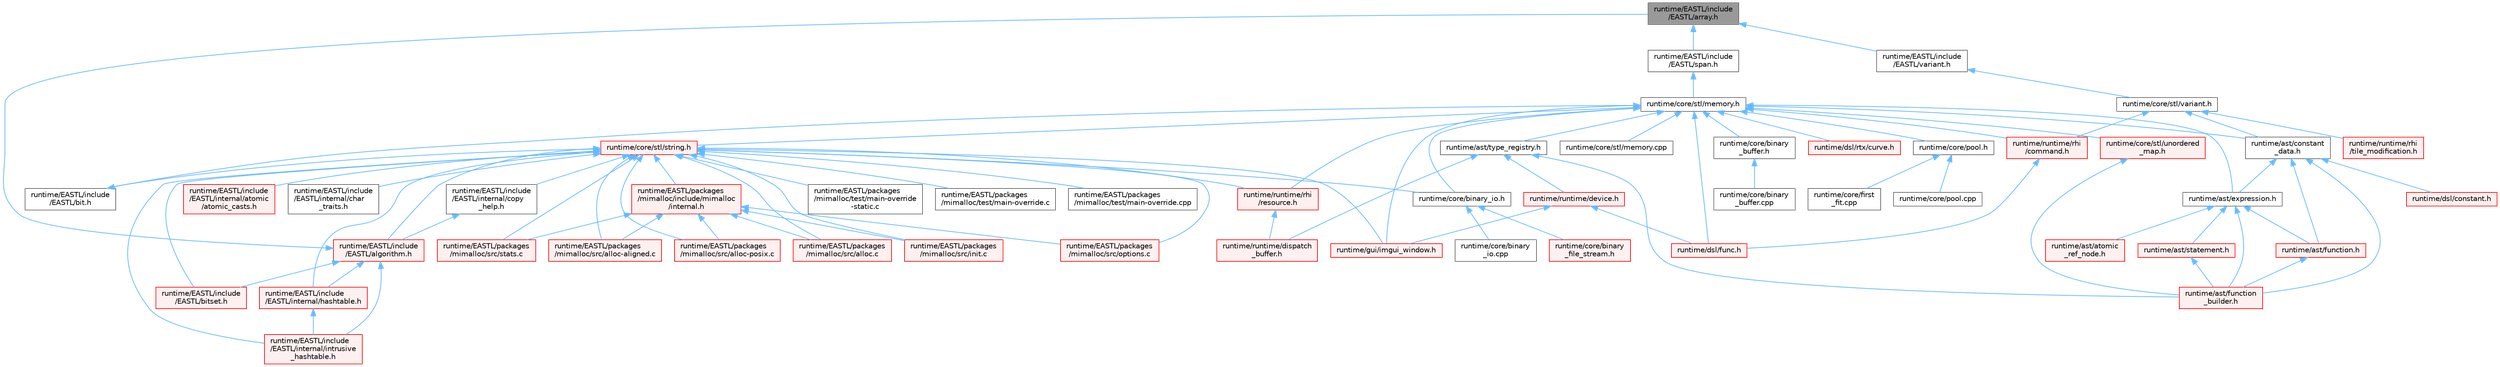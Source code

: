 digraph "runtime/EASTL/include/EASTL/array.h"
{
 // LATEX_PDF_SIZE
  bgcolor="transparent";
  edge [fontname=Helvetica,fontsize=10,labelfontname=Helvetica,labelfontsize=10];
  node [fontname=Helvetica,fontsize=10,shape=box,height=0.2,width=0.4];
  Node1 [id="Node000001",label="runtime/EASTL/include\l/EASTL/array.h",height=0.2,width=0.4,color="gray40", fillcolor="grey60", style="filled", fontcolor="black",tooltip=" "];
  Node1 -> Node2 [id="edge79_Node000001_Node000002",dir="back",color="steelblue1",style="solid",tooltip=" "];
  Node2 [id="Node000002",label="runtime/EASTL/include\l/EASTL/span.h",height=0.2,width=0.4,color="grey40", fillcolor="white", style="filled",URL="$span_8h.html",tooltip=" "];
  Node2 -> Node3 [id="edge80_Node000002_Node000003",dir="back",color="steelblue1",style="solid",tooltip=" "];
  Node3 [id="Node000003",label="runtime/core/stl/memory.h",height=0.2,width=0.4,color="grey40", fillcolor="white", style="filled",URL="$core_2stl_2memory_8h.html",tooltip=" "];
  Node3 -> Node4 [id="edge81_Node000003_Node000004",dir="back",color="steelblue1",style="solid",tooltip=" "];
  Node4 [id="Node000004",label="runtime/ast/constant\l_data.h",height=0.2,width=0.4,color="grey40", fillcolor="white", style="filled",URL="$constant__data_8h.html",tooltip=" "];
  Node4 -> Node5 [id="edge82_Node000004_Node000005",dir="back",color="steelblue1",style="solid",tooltip=" "];
  Node5 [id="Node000005",label="runtime/ast/expression.h",height=0.2,width=0.4,color="grey40", fillcolor="white", style="filled",URL="$expression_8h.html",tooltip=" "];
  Node5 -> Node6 [id="edge83_Node000005_Node000006",dir="back",color="steelblue1",style="solid",tooltip=" "];
  Node6 [id="Node000006",label="runtime/ast/atomic\l_ref_node.h",height=0.2,width=0.4,color="red", fillcolor="#FFF0F0", style="filled",URL="$atomic__ref__node_8h.html",tooltip=" "];
  Node5 -> Node26 [id="edge84_Node000005_Node000026",dir="back",color="steelblue1",style="solid",tooltip=" "];
  Node26 [id="Node000026",label="runtime/ast/function.h",height=0.2,width=0.4,color="red", fillcolor="#FFF0F0", style="filled",URL="$ast_2function_8h.html",tooltip=" "];
  Node26 -> Node28 [id="edge85_Node000026_Node000028",dir="back",color="steelblue1",style="solid",tooltip=" "];
  Node28 [id="Node000028",label="runtime/ast/function\l_builder.h",height=0.2,width=0.4,color="red", fillcolor="#FFF0F0", style="filled",URL="$function__builder_8h.html",tooltip=" "];
  Node5 -> Node28 [id="edge86_Node000005_Node000028",dir="back",color="steelblue1",style="solid",tooltip=" "];
  Node5 -> Node55 [id="edge87_Node000005_Node000055",dir="back",color="steelblue1",style="solid",tooltip=" "];
  Node55 [id="Node000055",label="runtime/ast/statement.h",height=0.2,width=0.4,color="red", fillcolor="#FFF0F0", style="filled",URL="$statement_8h.html",tooltip=" "];
  Node55 -> Node28 [id="edge88_Node000055_Node000028",dir="back",color="steelblue1",style="solid",tooltip=" "];
  Node4 -> Node26 [id="edge89_Node000004_Node000026",dir="back",color="steelblue1",style="solid",tooltip=" "];
  Node4 -> Node28 [id="edge90_Node000004_Node000028",dir="back",color="steelblue1",style="solid",tooltip=" "];
  Node4 -> Node30 [id="edge91_Node000004_Node000030",dir="back",color="steelblue1",style="solid",tooltip=" "];
  Node30 [id="Node000030",label="runtime/dsl/constant.h",height=0.2,width=0.4,color="red", fillcolor="#FFF0F0", style="filled",URL="$constant_8h.html",tooltip=" "];
  Node3 -> Node5 [id="edge92_Node000003_Node000005",dir="back",color="steelblue1",style="solid",tooltip=" "];
  Node3 -> Node56 [id="edge93_Node000003_Node000056",dir="back",color="steelblue1",style="solid",tooltip=" "];
  Node56 [id="Node000056",label="runtime/ast/type_registry.h",height=0.2,width=0.4,color="grey40", fillcolor="white", style="filled",URL="$type__registry_8h.html",tooltip=" "];
  Node56 -> Node28 [id="edge94_Node000056_Node000028",dir="back",color="steelblue1",style="solid",tooltip=" "];
  Node56 -> Node46 [id="edge95_Node000056_Node000046",dir="back",color="steelblue1",style="solid",tooltip=" "];
  Node46 [id="Node000046",label="runtime/runtime/device.h",height=0.2,width=0.4,color="red", fillcolor="#FFF0F0", style="filled",URL="$device_8h.html",tooltip=" "];
  Node46 -> Node9 [id="edge96_Node000046_Node000009",dir="back",color="steelblue1",style="solid",tooltip=" "];
  Node9 [id="Node000009",label="runtime/dsl/func.h",height=0.2,width=0.4,color="red", fillcolor="#FFF0F0", style="filled",URL="$func_8h.html",tooltip=" "];
  Node46 -> Node47 [id="edge97_Node000046_Node000047",dir="back",color="steelblue1",style="solid",tooltip=" "];
  Node47 [id="Node000047",label="runtime/gui/imgui_window.h",height=0.2,width=0.4,color="red", fillcolor="#FFF0F0", style="filled",URL="$imgui__window_8h.html",tooltip=" "];
  Node56 -> Node48 [id="edge98_Node000056_Node000048",dir="back",color="steelblue1",style="solid",tooltip=" "];
  Node48 [id="Node000048",label="runtime/runtime/dispatch\l_buffer.h",height=0.2,width=0.4,color="red", fillcolor="#FFF0F0", style="filled",URL="$dispatch__buffer_8h.html",tooltip=" "];
  Node3 -> Node57 [id="edge99_Node000003_Node000057",dir="back",color="steelblue1",style="solid",tooltip=" "];
  Node57 [id="Node000057",label="runtime/core/binary\l_buffer.h",height=0.2,width=0.4,color="grey40", fillcolor="white", style="filled",URL="$binary__buffer_8h.html",tooltip=" "];
  Node57 -> Node58 [id="edge100_Node000057_Node000058",dir="back",color="steelblue1",style="solid",tooltip=" "];
  Node58 [id="Node000058",label="runtime/core/binary\l_buffer.cpp",height=0.2,width=0.4,color="grey40", fillcolor="white", style="filled",URL="$binary__buffer_8cpp.html",tooltip=" "];
  Node3 -> Node59 [id="edge101_Node000003_Node000059",dir="back",color="steelblue1",style="solid",tooltip=" "];
  Node59 [id="Node000059",label="runtime/core/binary_io.h",height=0.2,width=0.4,color="grey40", fillcolor="white", style="filled",URL="$binary__io_8h.html",tooltip=" "];
  Node59 -> Node60 [id="edge102_Node000059_Node000060",dir="back",color="steelblue1",style="solid",tooltip=" "];
  Node60 [id="Node000060",label="runtime/core/binary\l_file_stream.h",height=0.2,width=0.4,color="red", fillcolor="#FFF0F0", style="filled",URL="$binary__file__stream_8h.html",tooltip=" "];
  Node59 -> Node62 [id="edge103_Node000059_Node000062",dir="back",color="steelblue1",style="solid",tooltip=" "];
  Node62 [id="Node000062",label="runtime/core/binary\l_io.cpp",height=0.2,width=0.4,color="grey40", fillcolor="white", style="filled",URL="$binary__io_8cpp.html",tooltip=" "];
  Node3 -> Node63 [id="edge104_Node000003_Node000063",dir="back",color="steelblue1",style="solid",tooltip=" "];
  Node63 [id="Node000063",label="runtime/core/pool.h",height=0.2,width=0.4,color="grey40", fillcolor="white", style="filled",URL="$core_2pool_8h.html",tooltip=" "];
  Node63 -> Node64 [id="edge105_Node000063_Node000064",dir="back",color="steelblue1",style="solid",tooltip=" "];
  Node64 [id="Node000064",label="runtime/core/first\l_fit.cpp",height=0.2,width=0.4,color="grey40", fillcolor="white", style="filled",URL="$first__fit_8cpp.html",tooltip=" "];
  Node63 -> Node65 [id="edge106_Node000063_Node000065",dir="back",color="steelblue1",style="solid",tooltip=" "];
  Node65 [id="Node000065",label="runtime/core/pool.cpp",height=0.2,width=0.4,color="grey40", fillcolor="white", style="filled",URL="$pool_8cpp.html",tooltip=" "];
  Node3 -> Node66 [id="edge107_Node000003_Node000066",dir="back",color="steelblue1",style="solid",tooltip=" "];
  Node66 [id="Node000066",label="runtime/core/stl/memory.cpp",height=0.2,width=0.4,color="grey40", fillcolor="white", style="filled",URL="$core_2stl_2memory_8cpp.html",tooltip=" "];
  Node3 -> Node67 [id="edge108_Node000003_Node000067",dir="back",color="steelblue1",style="solid",tooltip=" "];
  Node67 [id="Node000067",label="runtime/core/stl/string.h",height=0.2,width=0.4,color="red", fillcolor="#FFF0F0", style="filled",URL="$string_8h.html",tooltip=" "];
  Node67 -> Node68 [id="edge109_Node000067_Node000068",dir="back",color="steelblue1",style="solid",tooltip=" "];
  Node68 [id="Node000068",label="runtime/EASTL/include\l/EASTL/algorithm.h",height=0.2,width=0.4,color="red", fillcolor="#FFF0F0", style="filled",URL="$_e_a_s_t_l_2include_2_e_a_s_t_l_2algorithm_8h.html",tooltip=" "];
  Node68 -> Node1 [id="edge110_Node000068_Node000001",dir="back",color="steelblue1",style="solid",tooltip=" "];
  Node68 -> Node69 [id="edge111_Node000068_Node000069",dir="back",color="steelblue1",style="solid",tooltip=" "];
  Node69 [id="Node000069",label="runtime/EASTL/include\l/EASTL/bitset.h",height=0.2,width=0.4,color="red", fillcolor="#FFF0F0", style="filled",URL="$bitset_8h.html",tooltip=" "];
  Node68 -> Node94 [id="edge112_Node000068_Node000094",dir="back",color="steelblue1",style="solid",tooltip=" "];
  Node94 [id="Node000094",label="runtime/EASTL/include\l/EASTL/internal/hashtable.h",height=0.2,width=0.4,color="red", fillcolor="#FFF0F0", style="filled",URL="$hashtable_8h.html",tooltip=" "];
  Node94 -> Node104 [id="edge113_Node000094_Node000104",dir="back",color="steelblue1",style="solid",tooltip=" "];
  Node104 [id="Node000104",label="runtime/EASTL/include\l/EASTL/internal/intrusive\l_hashtable.h",height=0.2,width=0.4,color="red", fillcolor="#FFF0F0", style="filled",URL="$intrusive__hashtable_8h.html",tooltip=" "];
  Node68 -> Node104 [id="edge114_Node000068_Node000104",dir="back",color="steelblue1",style="solid",tooltip=" "];
  Node67 -> Node164 [id="edge115_Node000067_Node000164",dir="back",color="steelblue1",style="solid",tooltip=" "];
  Node164 [id="Node000164",label="runtime/EASTL/include\l/EASTL/bit.h",height=0.2,width=0.4,color="grey40", fillcolor="white", style="filled",URL="$bit_8h.html",tooltip=" "];
  Node164 -> Node3 [id="edge116_Node000164_Node000003",dir="back",color="steelblue1",style="solid",tooltip=" "];
  Node67 -> Node69 [id="edge117_Node000067_Node000069",dir="back",color="steelblue1",style="solid",tooltip=" "];
  Node67 -> Node165 [id="edge118_Node000067_Node000165",dir="back",color="steelblue1",style="solid",tooltip=" "];
  Node165 [id="Node000165",label="runtime/EASTL/include\l/EASTL/internal/atomic\l/atomic_casts.h",height=0.2,width=0.4,color="red", fillcolor="#FFF0F0", style="filled",URL="$atomic__casts_8h.html",tooltip=" "];
  Node67 -> Node169 [id="edge119_Node000067_Node000169",dir="back",color="steelblue1",style="solid",tooltip=" "];
  Node169 [id="Node000169",label="runtime/EASTL/include\l/EASTL/internal/char\l_traits.h",height=0.2,width=0.4,color="grey40", fillcolor="white", style="filled",URL="$char__traits_8h.html",tooltip=" "];
  Node67 -> Node170 [id="edge120_Node000067_Node000170",dir="back",color="steelblue1",style="solid",tooltip=" "];
  Node170 [id="Node000170",label="runtime/EASTL/include\l/EASTL/internal/copy\l_help.h",height=0.2,width=0.4,color="grey40", fillcolor="white", style="filled",URL="$copy__help_8h.html",tooltip=" "];
  Node170 -> Node68 [id="edge121_Node000170_Node000068",dir="back",color="steelblue1",style="solid",tooltip=" "];
  Node67 -> Node94 [id="edge122_Node000067_Node000094",dir="back",color="steelblue1",style="solid",tooltip=" "];
  Node67 -> Node104 [id="edge123_Node000067_Node000104",dir="back",color="steelblue1",style="solid",tooltip=" "];
  Node67 -> Node171 [id="edge124_Node000067_Node000171",dir="back",color="steelblue1",style="solid",tooltip=" "];
  Node171 [id="Node000171",label="runtime/EASTL/packages\l/mimalloc/include/mimalloc\l/internal.h",height=0.2,width=0.4,color="red", fillcolor="#FFF0F0", style="filled",URL="$_e_a_s_t_l_2packages_2mimalloc_2include_2mimalloc_2internal_8h.html",tooltip=" "];
  Node171 -> Node172 [id="edge125_Node000171_Node000172",dir="back",color="steelblue1",style="solid",tooltip=" "];
  Node172 [id="Node000172",label="runtime/EASTL/packages\l/mimalloc/src/alloc-aligned.c",height=0.2,width=0.4,color="red", fillcolor="#FFF0F0", style="filled",URL="$alloc-aligned_8c.html",tooltip=" "];
  Node171 -> Node175 [id="edge126_Node000171_Node000175",dir="back",color="steelblue1",style="solid",tooltip=" "];
  Node175 [id="Node000175",label="runtime/EASTL/packages\l/mimalloc/src/alloc-posix.c",height=0.2,width=0.4,color="red", fillcolor="#FFF0F0", style="filled",URL="$alloc-posix_8c.html",tooltip=" "];
  Node171 -> Node176 [id="edge127_Node000171_Node000176",dir="back",color="steelblue1",style="solid",tooltip=" "];
  Node176 [id="Node000176",label="runtime/EASTL/packages\l/mimalloc/src/alloc.c",height=0.2,width=0.4,color="red", fillcolor="#FFF0F0", style="filled",URL="$alloc_8c.html",tooltip=" "];
  Node171 -> Node182 [id="edge128_Node000171_Node000182",dir="back",color="steelblue1",style="solid",tooltip=" "];
  Node182 [id="Node000182",label="runtime/EASTL/packages\l/mimalloc/src/init.c",height=0.2,width=0.4,color="red", fillcolor="#FFF0F0", style="filled",URL="$_e_a_s_t_l_2packages_2mimalloc_2src_2init_8c.html",tooltip=" "];
  Node171 -> Node184 [id="edge129_Node000171_Node000184",dir="back",color="steelblue1",style="solid",tooltip=" "];
  Node184 [id="Node000184",label="runtime/EASTL/packages\l/mimalloc/src/options.c",height=0.2,width=0.4,color="red", fillcolor="#FFF0F0", style="filled",URL="$options_8c.html",tooltip=" "];
  Node171 -> Node197 [id="edge130_Node000171_Node000197",dir="back",color="steelblue1",style="solid",tooltip=" "];
  Node197 [id="Node000197",label="runtime/EASTL/packages\l/mimalloc/src/stats.c",height=0.2,width=0.4,color="red", fillcolor="#FFF0F0", style="filled",URL="$stats_8c.html",tooltip=" "];
  Node67 -> Node172 [id="edge131_Node000067_Node000172",dir="back",color="steelblue1",style="solid",tooltip=" "];
  Node67 -> Node175 [id="edge132_Node000067_Node000175",dir="back",color="steelblue1",style="solid",tooltip=" "];
  Node67 -> Node176 [id="edge133_Node000067_Node000176",dir="back",color="steelblue1",style="solid",tooltip=" "];
  Node67 -> Node182 [id="edge134_Node000067_Node000182",dir="back",color="steelblue1",style="solid",tooltip=" "];
  Node67 -> Node184 [id="edge135_Node000067_Node000184",dir="back",color="steelblue1",style="solid",tooltip=" "];
  Node67 -> Node197 [id="edge136_Node000067_Node000197",dir="back",color="steelblue1",style="solid",tooltip=" "];
  Node67 -> Node198 [id="edge137_Node000067_Node000198",dir="back",color="steelblue1",style="solid",tooltip=" "];
  Node198 [id="Node000198",label="runtime/EASTL/packages\l/mimalloc/test/main-override\l-static.c",height=0.2,width=0.4,color="grey40", fillcolor="white", style="filled",URL="$main-override-static_8c.html",tooltip=" "];
  Node67 -> Node199 [id="edge138_Node000067_Node000199",dir="back",color="steelblue1",style="solid",tooltip=" "];
  Node199 [id="Node000199",label="runtime/EASTL/packages\l/mimalloc/test/main-override.c",height=0.2,width=0.4,color="grey40", fillcolor="white", style="filled",URL="$main-override_8c.html",tooltip=" "];
  Node67 -> Node200 [id="edge139_Node000067_Node000200",dir="back",color="steelblue1",style="solid",tooltip=" "];
  Node200 [id="Node000200",label="runtime/EASTL/packages\l/mimalloc/test/main-override.cpp",height=0.2,width=0.4,color="grey40", fillcolor="white", style="filled",URL="$main-override_8cpp.html",tooltip=" "];
  Node67 -> Node59 [id="edge140_Node000067_Node000059",dir="back",color="steelblue1",style="solid",tooltip=" "];
  Node67 -> Node47 [id="edge141_Node000067_Node000047",dir="back",color="steelblue1",style="solid",tooltip=" "];
  Node67 -> Node214 [id="edge142_Node000067_Node000214",dir="back",color="steelblue1",style="solid",tooltip=" "];
  Node214 [id="Node000214",label="runtime/runtime/rhi\l/resource.h",height=0.2,width=0.4,color="red", fillcolor="#FFF0F0", style="filled",URL="$runtime_2rhi_2resource_8h.html",tooltip=" "];
  Node214 -> Node48 [id="edge143_Node000214_Node000048",dir="back",color="steelblue1",style="solid",tooltip=" "];
  Node3 -> Node77 [id="edge144_Node000003_Node000077",dir="back",color="steelblue1",style="solid",tooltip=" "];
  Node77 [id="Node000077",label="runtime/core/stl/unordered\l_map.h",height=0.2,width=0.4,color="red", fillcolor="#FFF0F0", style="filled",URL="$core_2stl_2unordered__map_8h.html",tooltip=" "];
  Node77 -> Node28 [id="edge145_Node000077_Node000028",dir="back",color="steelblue1",style="solid",tooltip=" "];
  Node3 -> Node9 [id="edge146_Node000003_Node000009",dir="back",color="steelblue1",style="solid",tooltip=" "];
  Node3 -> Node38 [id="edge147_Node000003_Node000038",dir="back",color="steelblue1",style="solid",tooltip=" "];
  Node38 [id="Node000038",label="runtime/dsl/rtx/curve.h",height=0.2,width=0.4,color="red", fillcolor="#FFF0F0", style="filled",URL="$dsl_2rtx_2curve_8h.html",tooltip=" "];
  Node3 -> Node47 [id="edge148_Node000003_Node000047",dir="back",color="steelblue1",style="solid",tooltip=" "];
  Node3 -> Node81 [id="edge149_Node000003_Node000081",dir="back",color="steelblue1",style="solid",tooltip=" "];
  Node81 [id="Node000081",label="runtime/runtime/rhi\l/command.h",height=0.2,width=0.4,color="red", fillcolor="#FFF0F0", style="filled",URL="$command_8h.html",tooltip=" "];
  Node81 -> Node9 [id="edge150_Node000081_Node000009",dir="back",color="steelblue1",style="solid",tooltip=" "];
  Node3 -> Node214 [id="edge151_Node000003_Node000214",dir="back",color="steelblue1",style="solid",tooltip=" "];
  Node1 -> Node472 [id="edge152_Node000001_Node000472",dir="back",color="steelblue1",style="solid",tooltip=" "];
  Node472 [id="Node000472",label="runtime/EASTL/include\l/EASTL/variant.h",height=0.2,width=0.4,color="grey40", fillcolor="white", style="filled",URL="$_e_a_s_t_l_2include_2_e_a_s_t_l_2variant_8h.html",tooltip=" "];
  Node472 -> Node147 [id="edge153_Node000472_Node000147",dir="back",color="steelblue1",style="solid",tooltip=" "];
  Node147 [id="Node000147",label="runtime/core/stl/variant.h",height=0.2,width=0.4,color="grey40", fillcolor="white", style="filled",URL="$core_2stl_2variant_8h.html",tooltip=" "];
  Node147 -> Node4 [id="edge154_Node000147_Node000004",dir="back",color="steelblue1",style="solid",tooltip=" "];
  Node147 -> Node81 [id="edge155_Node000147_Node000081",dir="back",color="steelblue1",style="solid",tooltip=" "];
  Node147 -> Node86 [id="edge156_Node000147_Node000086",dir="back",color="steelblue1",style="solid",tooltip=" "];
  Node86 [id="Node000086",label="runtime/runtime/rhi\l/tile_modification.h",height=0.2,width=0.4,color="red", fillcolor="#FFF0F0", style="filled",URL="$tile__modification_8h.html",tooltip=" "];
}

